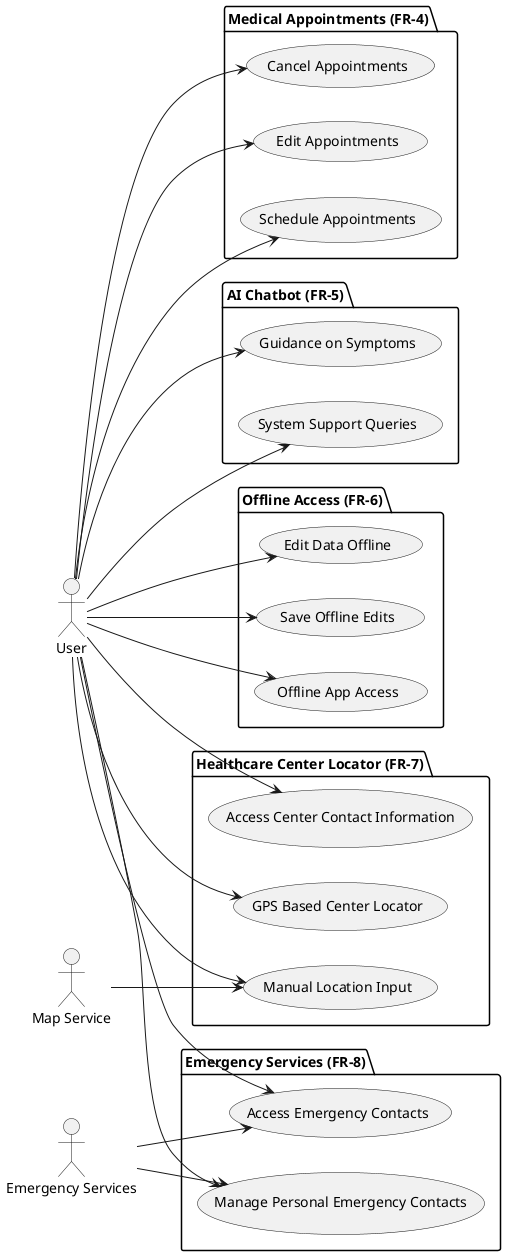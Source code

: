 @startuml
left to right direction
actor "User" as user

actor "Emergency Services" as emergencyServices

actor "Map Service" as mapServices


package "Medical Appointments (FR-4)" {
    usecase "Schedule Appointments" as UC14
    usecase "Cancel Appointments" as UC15
    usecase "Edit Appointments" as UC16
}

package "AI Chatbot (FR-5)" {
    usecase "Guidance on Symptoms" as UC17
    usecase "System Support Queries" as UC18
}

package "Offline Access (FR-6)" {
    usecase "Offline App Access" as UC19
    usecase "Edit Data Offline" as UC20
    usecase "Save Offline Edits" as UC21
}

package "Healthcare Center Locator (FR-7)" {
    usecase "GPS Based Center Locator" as UC22
    usecase "Manual Location Input" as UC23
    usecase "Access Center Contact Information" as UC24
}

package "Emergency Services (FR-8)" {
    usecase "Access Emergency Contacts" as UC25
    usecase "Manage Personal Emergency Contacts" as UC26
}


user --> UC14
user --> UC15
user --> UC16
user --> UC17
user --> UC18
user --> UC19
user --> UC20
user --> UC21
user --> UC22
user --> UC23
user --> UC24
user --> UC25
user --> UC26



emergencyServices --> UC25
emergencyServices --> UC26

mapServices --> UC23

@enduml